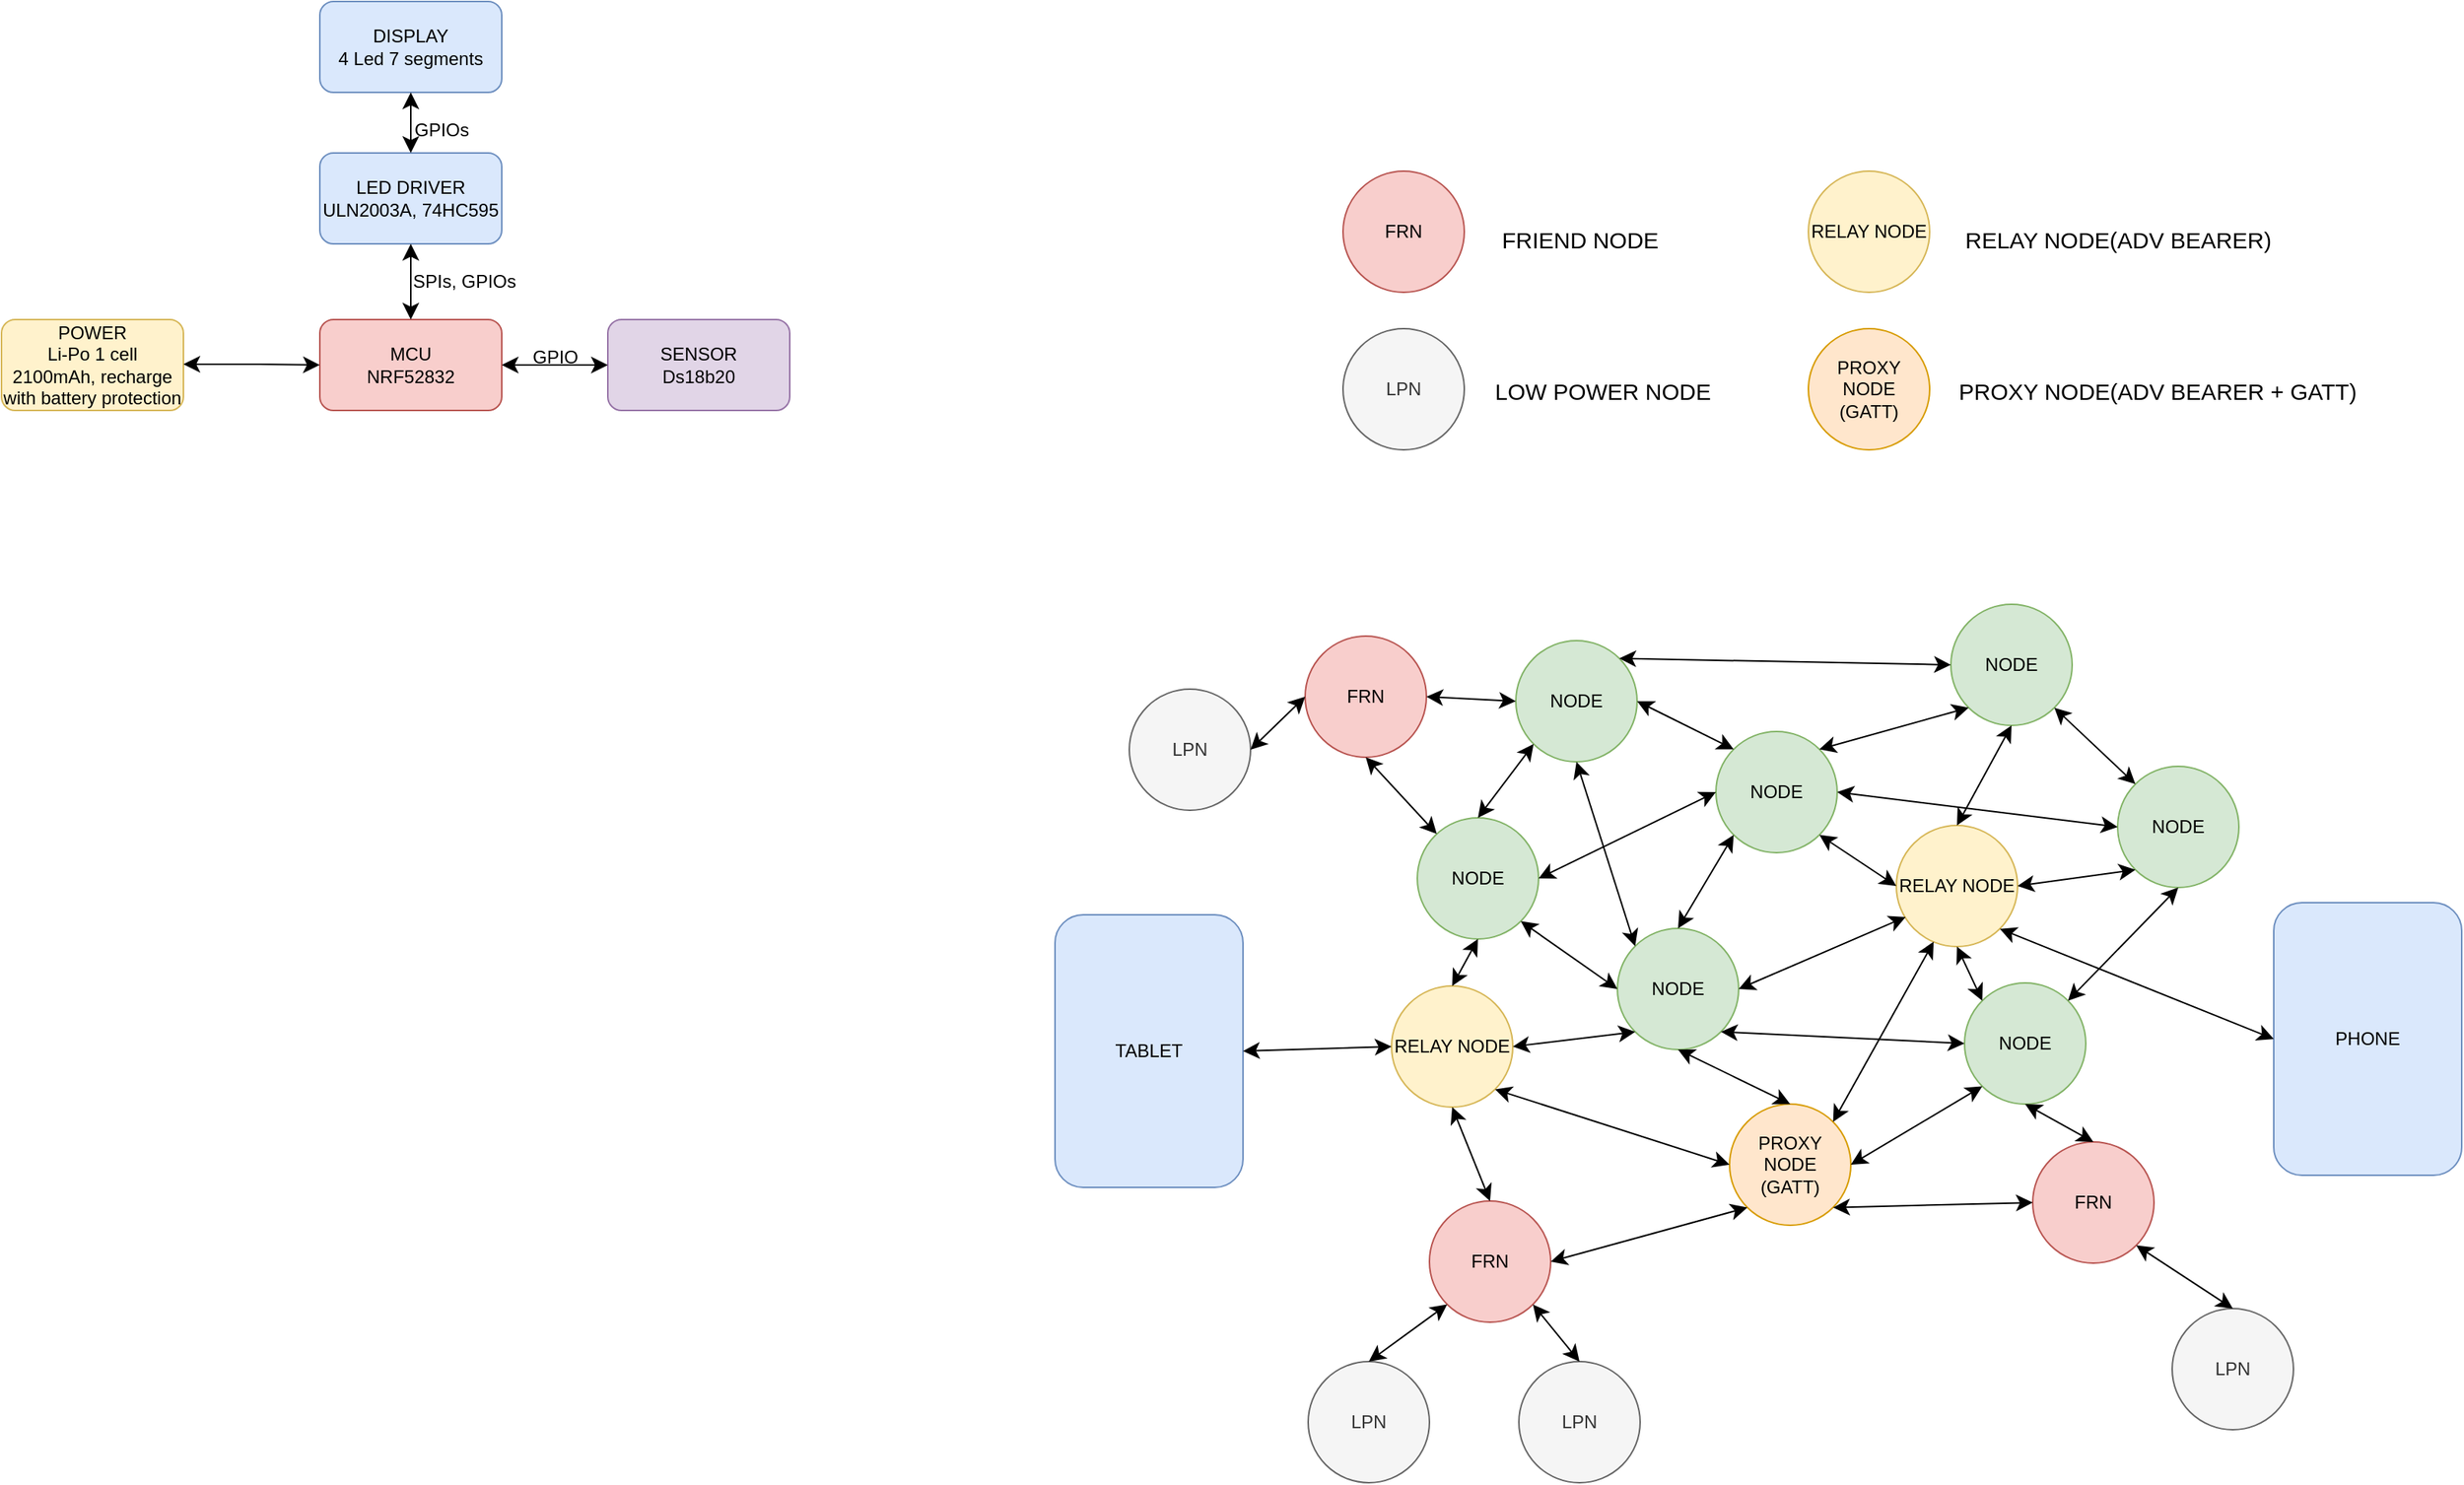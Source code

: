 <mxfile version="22.1.7" type="github">
  <diagram name="Page-1" id="N7261xUqCjl8Fi72w4pC">
    <mxGraphModel dx="3437" dy="962" grid="0" gridSize="10" guides="1" tooltips="1" connect="1" arrows="1" fold="1" page="1" pageScale="1" pageWidth="850" pageHeight="1100" math="0" shadow="0">
      <root>
        <mxCell id="0" />
        <mxCell id="1" parent="0" />
        <mxCell id="Hw3azUIHg1GW80chGdwD-1" value="MCU&lt;br&gt;NRF52832" style="rounded=1;whiteSpace=wrap;html=1;fillColor=#f8cecc;strokeColor=#b85450;" vertex="1" parent="1">
          <mxGeometry x="-1430" y="258" width="120" height="60" as="geometry" />
        </mxCell>
        <mxCell id="Hw3azUIHg1GW80chGdwD-2" value="DISPLAY&lt;br&gt;4 Led 7 segments" style="rounded=1;whiteSpace=wrap;html=1;fillColor=#dae8fc;strokeColor=#6c8ebf;" vertex="1" parent="1">
          <mxGeometry x="-1430" y="48" width="120" height="60" as="geometry" />
        </mxCell>
        <mxCell id="Hw3azUIHg1GW80chGdwD-3" value="LED DRIVER&lt;br&gt;ULN2003A, 74HC595" style="rounded=1;whiteSpace=wrap;html=1;fillColor=#dae8fc;strokeColor=#6c8ebf;" vertex="1" parent="1">
          <mxGeometry x="-1430" y="148" width="120" height="60" as="geometry" />
        </mxCell>
        <mxCell id="Hw3azUIHg1GW80chGdwD-4" value="" style="edgeStyle=none;orthogonalLoop=1;jettySize=auto;html=1;endArrow=classic;startArrow=classic;endSize=8;startSize=8;rounded=0;exitX=0.5;exitY=1;exitDx=0;exitDy=0;entryX=0.5;entryY=0;entryDx=0;entryDy=0;" edge="1" parent="1" source="Hw3azUIHg1GW80chGdwD-3" target="Hw3azUIHg1GW80chGdwD-1">
          <mxGeometry width="100" relative="1" as="geometry">
            <mxPoint x="-1330" y="238" as="sourcePoint" />
            <mxPoint x="-1230" y="238" as="targetPoint" />
            <Array as="points" />
          </mxGeometry>
        </mxCell>
        <mxCell id="Hw3azUIHg1GW80chGdwD-5" value="SPIs, GPIOs" style="text;html=1;align=center;verticalAlign=middle;resizable=0;points=[];autosize=1;strokeColor=none;fillColor=none;" vertex="1" parent="1">
          <mxGeometry x="-1380" y="218" width="90" height="30" as="geometry" />
        </mxCell>
        <mxCell id="Hw3azUIHg1GW80chGdwD-6" value="GPIOs" style="text;html=1;align=center;verticalAlign=middle;resizable=0;points=[];autosize=1;strokeColor=none;fillColor=none;" vertex="1" parent="1">
          <mxGeometry x="-1380" y="118" width="60" height="30" as="geometry" />
        </mxCell>
        <mxCell id="Hw3azUIHg1GW80chGdwD-7" value="" style="edgeStyle=none;orthogonalLoop=1;jettySize=auto;html=1;endArrow=classic;startArrow=classic;endSize=8;startSize=8;rounded=0;exitX=0.5;exitY=1;exitDx=0;exitDy=0;entryX=0.5;entryY=0;entryDx=0;entryDy=0;" edge="1" parent="1" source="Hw3azUIHg1GW80chGdwD-2" target="Hw3azUIHg1GW80chGdwD-3">
          <mxGeometry width="100" relative="1" as="geometry">
            <mxPoint x="-1520" y="128" as="sourcePoint" />
            <mxPoint x="-1420" y="128" as="targetPoint" />
            <Array as="points" />
          </mxGeometry>
        </mxCell>
        <mxCell id="Hw3azUIHg1GW80chGdwD-8" value="POWER&lt;br&gt;Li-Po 1 cell&lt;br&gt;2100mAh, recharge with battery protection" style="rounded=1;whiteSpace=wrap;html=1;fillColor=#fff2cc;strokeColor=#d6b656;" vertex="1" parent="1">
          <mxGeometry x="-1640" y="258" width="120" height="60" as="geometry" />
        </mxCell>
        <mxCell id="Hw3azUIHg1GW80chGdwD-9" value="" style="edgeStyle=none;orthogonalLoop=1;jettySize=auto;html=1;endArrow=classic;startArrow=classic;endSize=8;startSize=8;rounded=0;entryX=0;entryY=0.5;entryDx=0;entryDy=0;" edge="1" parent="1" target="Hw3azUIHg1GW80chGdwD-1">
          <mxGeometry width="100" relative="1" as="geometry">
            <mxPoint x="-1520" y="287.5" as="sourcePoint" />
            <mxPoint x="-1440" y="288" as="targetPoint" />
            <Array as="points">
              <mxPoint x="-1470" y="287.5" />
            </Array>
          </mxGeometry>
        </mxCell>
        <mxCell id="Hw3azUIHg1GW80chGdwD-11" value="SENSOR&lt;br&gt;Ds18b20" style="rounded=1;whiteSpace=wrap;html=1;fillColor=#e1d5e7;strokeColor=#9673a6;" vertex="1" parent="1">
          <mxGeometry x="-1240" y="258" width="120" height="60" as="geometry" />
        </mxCell>
        <mxCell id="Hw3azUIHg1GW80chGdwD-12" value="" style="edgeStyle=none;orthogonalLoop=1;jettySize=auto;html=1;endArrow=classic;startArrow=classic;endSize=8;startSize=8;rounded=0;" edge="1" parent="1">
          <mxGeometry width="100" relative="1" as="geometry">
            <mxPoint x="-1310" y="288" as="sourcePoint" />
            <mxPoint x="-1240" y="288" as="targetPoint" />
            <Array as="points" />
          </mxGeometry>
        </mxCell>
        <mxCell id="Hw3azUIHg1GW80chGdwD-13" value="GPIO" style="text;html=1;align=center;verticalAlign=middle;resizable=0;points=[];autosize=1;strokeColor=none;fillColor=none;" vertex="1" parent="1">
          <mxGeometry x="-1300" y="268" width="50" height="30" as="geometry" />
        </mxCell>
        <mxCell id="Hw3azUIHg1GW80chGdwD-14" value="NODE" style="ellipse;whiteSpace=wrap;html=1;aspect=fixed;fillColor=#d5e8d4;strokeColor=#82b366;" vertex="1" parent="1">
          <mxGeometry x="-641" y="470" width="80" height="80" as="geometry" />
        </mxCell>
        <mxCell id="Hw3azUIHg1GW80chGdwD-15" value="LPN" style="ellipse;whiteSpace=wrap;html=1;fillColor=#f5f5f5;fontColor=#333333;strokeColor=#666666;" vertex="1" parent="1">
          <mxGeometry x="-208" y="911" width="80" height="80" as="geometry" />
        </mxCell>
        <mxCell id="Hw3azUIHg1GW80chGdwD-16" value="FRN" style="ellipse;whiteSpace=wrap;html=1;fillColor=#f8cecc;strokeColor=#b85450;" vertex="1" parent="1">
          <mxGeometry x="-300" y="801" width="80" height="80" as="geometry" />
        </mxCell>
        <mxCell id="Hw3azUIHg1GW80chGdwD-17" value="RELAY NODE" style="ellipse;whiteSpace=wrap;html=1;fillColor=#fff2cc;strokeColor=#d6b656;" vertex="1" parent="1">
          <mxGeometry x="-723" y="698" width="80" height="80" as="geometry" />
        </mxCell>
        <mxCell id="Hw3azUIHg1GW80chGdwD-18" value="FRN" style="ellipse;whiteSpace=wrap;html=1;fillColor=#f8cecc;strokeColor=#b85450;" vertex="1" parent="1">
          <mxGeometry x="-780" y="467" width="80" height="80" as="geometry" />
        </mxCell>
        <mxCell id="Hw3azUIHg1GW80chGdwD-19" value="LPN" style="ellipse;whiteSpace=wrap;html=1;fillColor=#f5f5f5;fontColor=#333333;strokeColor=#666666;" vertex="1" parent="1">
          <mxGeometry x="-896" y="502" width="80" height="80" as="geometry" />
        </mxCell>
        <mxCell id="Hw3azUIHg1GW80chGdwD-21" value="RELAY NODE" style="ellipse;whiteSpace=wrap;html=1;fillColor=#fff2cc;strokeColor=#d6b656;" vertex="1" parent="1">
          <mxGeometry x="-390" y="592" width="80" height="80" as="geometry" />
        </mxCell>
        <mxCell id="Hw3azUIHg1GW80chGdwD-22" value="NODE" style="ellipse;whiteSpace=wrap;html=1;aspect=fixed;fillColor=#d5e8d4;strokeColor=#82b366;" vertex="1" parent="1">
          <mxGeometry x="-574" y="660" width="80" height="80" as="geometry" />
        </mxCell>
        <mxCell id="Hw3azUIHg1GW80chGdwD-23" value="NODE" style="ellipse;whiteSpace=wrap;html=1;aspect=fixed;fillColor=#d5e8d4;strokeColor=#82b366;" vertex="1" parent="1">
          <mxGeometry x="-509" y="530" width="80" height="80" as="geometry" />
        </mxCell>
        <mxCell id="Hw3azUIHg1GW80chGdwD-24" value="NODE" style="ellipse;whiteSpace=wrap;html=1;aspect=fixed;fillColor=#d5e8d4;strokeColor=#82b366;" vertex="1" parent="1">
          <mxGeometry x="-706" y="587" width="80" height="80" as="geometry" />
        </mxCell>
        <mxCell id="Hw3azUIHg1GW80chGdwD-25" value="LPN" style="ellipse;whiteSpace=wrap;html=1;fillColor=#f5f5f5;fontColor=#333333;strokeColor=#666666;" vertex="1" parent="1">
          <mxGeometry x="-639" y="946" width="80" height="80" as="geometry" />
        </mxCell>
        <mxCell id="Hw3azUIHg1GW80chGdwD-26" value="LPN" style="ellipse;whiteSpace=wrap;html=1;fillColor=#f5f5f5;fontColor=#333333;strokeColor=#666666;" vertex="1" parent="1">
          <mxGeometry x="-778" y="946" width="80" height="80" as="geometry" />
        </mxCell>
        <mxCell id="Hw3azUIHg1GW80chGdwD-30" value="PROXY NODE&lt;br&gt;(GATT)" style="ellipse;whiteSpace=wrap;html=1;fillColor=#ffe6cc;strokeColor=#d79b00;" vertex="1" parent="1">
          <mxGeometry x="-500" y="776" width="80" height="80" as="geometry" />
        </mxCell>
        <mxCell id="Hw3azUIHg1GW80chGdwD-32" value="FRN" style="ellipse;whiteSpace=wrap;html=1;fillColor=#f8cecc;strokeColor=#b85450;" vertex="1" parent="1">
          <mxGeometry x="-698" y="840" width="80" height="80" as="geometry" />
        </mxCell>
        <mxCell id="Hw3azUIHg1GW80chGdwD-33" value="PHONE" style="whiteSpace=wrap;html=1;fillColor=#dae8fc;strokeColor=#6c8ebf;rounded=1;" vertex="1" parent="1">
          <mxGeometry x="-141" y="643" width="124" height="180" as="geometry" />
        </mxCell>
        <mxCell id="Hw3azUIHg1GW80chGdwD-34" value="TABLET" style="whiteSpace=wrap;html=1;fillColor=#dae8fc;strokeColor=#6c8ebf;rounded=1;" vertex="1" parent="1">
          <mxGeometry x="-945" y="651" width="124" height="180" as="geometry" />
        </mxCell>
        <mxCell id="Hw3azUIHg1GW80chGdwD-36" value="" style="edgeStyle=none;orthogonalLoop=1;jettySize=auto;html=1;endArrow=classic;startArrow=classic;endSize=8;startSize=8;rounded=0;exitX=0;exitY=0.5;exitDx=0;exitDy=0;entryX=1;entryY=0.5;entryDx=0;entryDy=0;" edge="1" parent="1" source="Hw3azUIHg1GW80chGdwD-18" target="Hw3azUIHg1GW80chGdwD-19">
          <mxGeometry width="100" relative="1" as="geometry">
            <mxPoint x="-654" y="547" as="sourcePoint" />
            <mxPoint x="-906" y="527" as="targetPoint" />
            <Array as="points" />
          </mxGeometry>
        </mxCell>
        <mxCell id="Hw3azUIHg1GW80chGdwD-37" value="" style="edgeStyle=none;orthogonalLoop=1;jettySize=auto;html=1;endArrow=classic;startArrow=classic;endSize=8;startSize=8;rounded=0;exitX=1;exitY=1;exitDx=0;exitDy=0;entryX=0.5;entryY=0;entryDx=0;entryDy=0;" edge="1" parent="1" source="Hw3azUIHg1GW80chGdwD-16" target="Hw3azUIHg1GW80chGdwD-15">
          <mxGeometry width="100" relative="1" as="geometry">
            <mxPoint x="-247" y="890" as="sourcePoint" />
            <mxPoint x="-147" y="890" as="targetPoint" />
            <Array as="points" />
          </mxGeometry>
        </mxCell>
        <mxCell id="Hw3azUIHg1GW80chGdwD-38" value="" style="edgeStyle=none;orthogonalLoop=1;jettySize=auto;html=1;endArrow=classic;startArrow=classic;endSize=8;startSize=8;rounded=0;exitX=1;exitY=1;exitDx=0;exitDy=0;entryX=0.5;entryY=0;entryDx=0;entryDy=0;" edge="1" parent="1" source="Hw3azUIHg1GW80chGdwD-32" target="Hw3azUIHg1GW80chGdwD-25">
          <mxGeometry width="100" relative="1" as="geometry">
            <mxPoint x="-698" y="934" as="sourcePoint" />
            <mxPoint x="-598" y="934" as="targetPoint" />
            <Array as="points" />
          </mxGeometry>
        </mxCell>
        <mxCell id="Hw3azUIHg1GW80chGdwD-39" value="" style="edgeStyle=none;orthogonalLoop=1;jettySize=auto;html=1;endArrow=classic;startArrow=classic;endSize=8;startSize=8;rounded=0;entryX=0;entryY=1;entryDx=0;entryDy=0;exitX=0.5;exitY=0;exitDx=0;exitDy=0;" edge="1" parent="1" source="Hw3azUIHg1GW80chGdwD-26" target="Hw3azUIHg1GW80chGdwD-32">
          <mxGeometry width="100" relative="1" as="geometry">
            <mxPoint x="-833" y="916" as="sourcePoint" />
            <mxPoint x="-733" y="916" as="targetPoint" />
            <Array as="points" />
          </mxGeometry>
        </mxCell>
        <mxCell id="Hw3azUIHg1GW80chGdwD-40" value="NODE" style="ellipse;whiteSpace=wrap;html=1;aspect=fixed;fillColor=#d5e8d4;strokeColor=#82b366;" vertex="1" parent="1">
          <mxGeometry x="-354" y="446" width="80" height="80" as="geometry" />
        </mxCell>
        <mxCell id="Hw3azUIHg1GW80chGdwD-41" value="NODE" style="ellipse;whiteSpace=wrap;html=1;aspect=fixed;fillColor=#d5e8d4;strokeColor=#82b366;" vertex="1" parent="1">
          <mxGeometry x="-244" y="553" width="80" height="80" as="geometry" />
        </mxCell>
        <mxCell id="Hw3azUIHg1GW80chGdwD-42" value="NODE" style="ellipse;whiteSpace=wrap;html=1;aspect=fixed;fillColor=#d5e8d4;strokeColor=#82b366;" vertex="1" parent="1">
          <mxGeometry x="-345" y="696" width="80" height="80" as="geometry" />
        </mxCell>
        <mxCell id="Hw3azUIHg1GW80chGdwD-43" value="" style="edgeStyle=none;orthogonalLoop=1;jettySize=auto;html=1;endArrow=classic;startArrow=classic;endSize=8;startSize=8;rounded=0;exitX=0.5;exitY=0;exitDx=0;exitDy=0;entryX=0;entryY=1;entryDx=0;entryDy=0;" edge="1" parent="1" source="Hw3azUIHg1GW80chGdwD-22" target="Hw3azUIHg1GW80chGdwD-23">
          <mxGeometry width="100" relative="1" as="geometry">
            <mxPoint x="-520" y="653" as="sourcePoint" />
            <mxPoint x="-420" y="653" as="targetPoint" />
            <Array as="points" />
          </mxGeometry>
        </mxCell>
        <mxCell id="Hw3azUIHg1GW80chGdwD-44" value="" style="edgeStyle=none;orthogonalLoop=1;jettySize=auto;html=1;endArrow=classic;startArrow=classic;endSize=8;startSize=8;rounded=0;exitX=1;exitY=1;exitDx=0;exitDy=0;entryX=0;entryY=0.5;entryDx=0;entryDy=0;" edge="1" parent="1" source="Hw3azUIHg1GW80chGdwD-24" target="Hw3azUIHg1GW80chGdwD-22">
          <mxGeometry width="100" relative="1" as="geometry">
            <mxPoint x="-652" y="633" as="sourcePoint" />
            <mxPoint x="-552" y="633" as="targetPoint" />
            <Array as="points" />
          </mxGeometry>
        </mxCell>
        <mxCell id="Hw3azUIHg1GW80chGdwD-45" value="" style="edgeStyle=none;orthogonalLoop=1;jettySize=auto;html=1;endArrow=classic;startArrow=classic;endSize=8;startSize=8;rounded=0;entryX=0;entryY=1;entryDx=0;entryDy=0;exitX=0.5;exitY=0;exitDx=0;exitDy=0;" edge="1" parent="1" source="Hw3azUIHg1GW80chGdwD-24" target="Hw3azUIHg1GW80chGdwD-14">
          <mxGeometry width="100" relative="1" as="geometry">
            <mxPoint x="-673" y="575" as="sourcePoint" />
            <mxPoint x="-573" y="575" as="targetPoint" />
            <Array as="points" />
          </mxGeometry>
        </mxCell>
        <mxCell id="Hw3azUIHg1GW80chGdwD-47" value="" style="edgeStyle=none;orthogonalLoop=1;jettySize=auto;html=1;endArrow=classic;startArrow=classic;endSize=8;startSize=8;rounded=0;entryX=0;entryY=0;entryDx=0;entryDy=0;exitX=1;exitY=0.5;exitDx=0;exitDy=0;" edge="1" parent="1" source="Hw3azUIHg1GW80chGdwD-14" target="Hw3azUIHg1GW80chGdwD-23">
          <mxGeometry width="100" relative="1" as="geometry">
            <mxPoint x="-562" y="529" as="sourcePoint" />
            <mxPoint x="-505" y="518" as="targetPoint" />
            <Array as="points" />
          </mxGeometry>
        </mxCell>
        <mxCell id="Hw3azUIHg1GW80chGdwD-48" value="" style="edgeStyle=none;orthogonalLoop=1;jettySize=auto;html=1;endArrow=classic;startArrow=classic;endSize=8;startSize=8;rounded=0;entryX=0;entryY=0.5;entryDx=0;entryDy=0;exitX=1;exitY=0;exitDx=0;exitDy=0;" edge="1" parent="1" source="Hw3azUIHg1GW80chGdwD-14" target="Hw3azUIHg1GW80chGdwD-40">
          <mxGeometry width="100" relative="1" as="geometry">
            <mxPoint x="-551" y="520" as="sourcePoint" />
            <mxPoint x="-487" y="552" as="targetPoint" />
            <Array as="points" />
          </mxGeometry>
        </mxCell>
        <mxCell id="Hw3azUIHg1GW80chGdwD-49" value="" style="edgeStyle=none;orthogonalLoop=1;jettySize=auto;html=1;endArrow=classic;startArrow=classic;endSize=8;startSize=8;rounded=0;entryX=0;entryY=1;entryDx=0;entryDy=0;exitX=1;exitY=0;exitDx=0;exitDy=0;" edge="1" parent="1" source="Hw3azUIHg1GW80chGdwD-23" target="Hw3azUIHg1GW80chGdwD-40">
          <mxGeometry width="100" relative="1" as="geometry">
            <mxPoint x="-563" y="492" as="sourcePoint" />
            <mxPoint x="-344" y="496" as="targetPoint" />
            <Array as="points" />
          </mxGeometry>
        </mxCell>
        <mxCell id="Hw3azUIHg1GW80chGdwD-50" value="" style="edgeStyle=none;orthogonalLoop=1;jettySize=auto;html=1;endArrow=classic;startArrow=classic;endSize=8;startSize=8;rounded=0;entryX=0;entryY=0.5;entryDx=0;entryDy=0;exitX=1;exitY=1;exitDx=0;exitDy=0;" edge="1" parent="1" source="Hw3azUIHg1GW80chGdwD-23" target="Hw3azUIHg1GW80chGdwD-21">
          <mxGeometry width="100" relative="1" as="geometry">
            <mxPoint x="-431" y="552" as="sourcePoint" />
            <mxPoint x="-304" y="536" as="targetPoint" />
            <Array as="points" />
          </mxGeometry>
        </mxCell>
        <mxCell id="Hw3azUIHg1GW80chGdwD-51" value="" style="edgeStyle=none;orthogonalLoop=1;jettySize=auto;html=1;endArrow=classic;startArrow=classic;endSize=8;startSize=8;rounded=0;entryX=0;entryY=0.5;entryDx=0;entryDy=0;exitX=1;exitY=0.5;exitDx=0;exitDy=0;" edge="1" parent="1" source="Hw3azUIHg1GW80chGdwD-23" target="Hw3azUIHg1GW80chGdwD-41">
          <mxGeometry width="100" relative="1" as="geometry">
            <mxPoint x="-421" y="562" as="sourcePoint" />
            <mxPoint x="-294" y="546" as="targetPoint" />
            <Array as="points" />
          </mxGeometry>
        </mxCell>
        <mxCell id="Hw3azUIHg1GW80chGdwD-52" value="" style="edgeStyle=none;orthogonalLoop=1;jettySize=auto;html=1;endArrow=classic;startArrow=classic;endSize=8;startSize=8;rounded=0;entryX=0.077;entryY=0.756;entryDx=0;entryDy=0;exitX=1;exitY=0.5;exitDx=0;exitDy=0;entryPerimeter=0;" edge="1" parent="1" source="Hw3azUIHg1GW80chGdwD-22" target="Hw3azUIHg1GW80chGdwD-21">
          <mxGeometry width="100" relative="1" as="geometry">
            <mxPoint x="-411" y="572" as="sourcePoint" />
            <mxPoint x="-284" y="556" as="targetPoint" />
            <Array as="points" />
          </mxGeometry>
        </mxCell>
        <mxCell id="Hw3azUIHg1GW80chGdwD-54" value="" style="edgeStyle=none;orthogonalLoop=1;jettySize=auto;html=1;endArrow=classic;startArrow=classic;endSize=8;startSize=8;rounded=0;exitX=1;exitY=1;exitDx=0;exitDy=0;entryX=0;entryY=0;entryDx=0;entryDy=0;" edge="1" parent="1" source="Hw3azUIHg1GW80chGdwD-40" target="Hw3azUIHg1GW80chGdwD-41">
          <mxGeometry width="100" relative="1" as="geometry">
            <mxPoint x="-292" y="531" as="sourcePoint" />
            <mxPoint x="-192" y="531" as="targetPoint" />
            <Array as="points" />
          </mxGeometry>
        </mxCell>
        <mxCell id="Hw3azUIHg1GW80chGdwD-55" value="" style="edgeStyle=none;orthogonalLoop=1;jettySize=auto;html=1;endArrow=classic;startArrow=classic;endSize=8;startSize=8;rounded=0;exitX=1;exitY=0.5;exitDx=0;exitDy=0;entryX=0;entryY=1;entryDx=0;entryDy=0;" edge="1" parent="1" source="Hw3azUIHg1GW80chGdwD-21" target="Hw3azUIHg1GW80chGdwD-41">
          <mxGeometry width="100" relative="1" as="geometry">
            <mxPoint x="-276" y="524" as="sourcePoint" />
            <mxPoint x="-222" y="575" as="targetPoint" />
            <Array as="points" />
          </mxGeometry>
        </mxCell>
        <mxCell id="Hw3azUIHg1GW80chGdwD-56" value="" style="edgeStyle=none;orthogonalLoop=1;jettySize=auto;html=1;endArrow=classic;startArrow=classic;endSize=8;startSize=8;rounded=0;exitX=1;exitY=0;exitDx=0;exitDy=0;entryX=0.5;entryY=1;entryDx=0;entryDy=0;" edge="1" parent="1" source="Hw3azUIHg1GW80chGdwD-42" target="Hw3azUIHg1GW80chGdwD-41">
          <mxGeometry width="100" relative="1" as="geometry">
            <mxPoint x="-300" y="642" as="sourcePoint" />
            <mxPoint x="-222" y="631" as="targetPoint" />
            <Array as="points" />
          </mxGeometry>
        </mxCell>
        <mxCell id="Hw3azUIHg1GW80chGdwD-57" value="" style="edgeStyle=none;orthogonalLoop=1;jettySize=auto;html=1;endArrow=classic;startArrow=classic;endSize=8;startSize=8;rounded=0;exitX=1;exitY=1;exitDx=0;exitDy=0;entryX=0;entryY=0.5;entryDx=0;entryDy=0;" edge="1" parent="1" source="Hw3azUIHg1GW80chGdwD-22" target="Hw3azUIHg1GW80chGdwD-42">
          <mxGeometry width="100" relative="1" as="geometry">
            <mxPoint x="-267" y="718" as="sourcePoint" />
            <mxPoint x="-194" y="643" as="targetPoint" />
            <Array as="points" />
          </mxGeometry>
        </mxCell>
        <mxCell id="Hw3azUIHg1GW80chGdwD-58" value="" style="edgeStyle=none;orthogonalLoop=1;jettySize=auto;html=1;endArrow=classic;startArrow=classic;endSize=8;startSize=8;rounded=0;exitX=0;exitY=0;exitDx=0;exitDy=0;entryX=0.5;entryY=1;entryDx=0;entryDy=0;" edge="1" parent="1" source="Hw3azUIHg1GW80chGdwD-42" target="Hw3azUIHg1GW80chGdwD-21">
          <mxGeometry width="100" relative="1" as="geometry">
            <mxPoint x="-257" y="728" as="sourcePoint" />
            <mxPoint x="-184" y="653" as="targetPoint" />
            <Array as="points" />
          </mxGeometry>
        </mxCell>
        <mxCell id="Hw3azUIHg1GW80chGdwD-59" value="" style="edgeStyle=none;orthogonalLoop=1;jettySize=auto;html=1;endArrow=classic;startArrow=classic;endSize=8;startSize=8;rounded=0;exitX=1;exitY=0.5;exitDx=0;exitDy=0;entryX=0;entryY=1;entryDx=0;entryDy=0;" edge="1" parent="1" source="Hw3azUIHg1GW80chGdwD-17" target="Hw3azUIHg1GW80chGdwD-22">
          <mxGeometry width="100" relative="1" as="geometry">
            <mxPoint x="-247" y="738" as="sourcePoint" />
            <mxPoint x="-174" y="663" as="targetPoint" />
            <Array as="points" />
          </mxGeometry>
        </mxCell>
        <mxCell id="Hw3azUIHg1GW80chGdwD-60" value="" style="edgeStyle=none;orthogonalLoop=1;jettySize=auto;html=1;endArrow=classic;startArrow=classic;endSize=8;startSize=8;rounded=0;exitX=0.5;exitY=0;exitDx=0;exitDy=0;entryX=0.5;entryY=1;entryDx=0;entryDy=0;" edge="1" parent="1" source="Hw3azUIHg1GW80chGdwD-17" target="Hw3azUIHg1GW80chGdwD-24">
          <mxGeometry width="100" relative="1" as="geometry">
            <mxPoint x="-633" y="748" as="sourcePoint" />
            <mxPoint x="-552" y="738" as="targetPoint" />
            <Array as="points" />
          </mxGeometry>
        </mxCell>
        <mxCell id="Hw3azUIHg1GW80chGdwD-61" value="" style="edgeStyle=none;orthogonalLoop=1;jettySize=auto;html=1;endArrow=classic;startArrow=classic;endSize=8;startSize=8;rounded=0;exitX=0.5;exitY=1;exitDx=0;exitDy=0;entryX=0.5;entryY=0;entryDx=0;entryDy=0;" edge="1" parent="1" source="Hw3azUIHg1GW80chGdwD-17" target="Hw3azUIHg1GW80chGdwD-32">
          <mxGeometry width="100" relative="1" as="geometry">
            <mxPoint x="-623" y="758" as="sourcePoint" />
            <mxPoint x="-542" y="748" as="targetPoint" />
            <Array as="points" />
          </mxGeometry>
        </mxCell>
        <mxCell id="Hw3azUIHg1GW80chGdwD-62" value="" style="edgeStyle=none;orthogonalLoop=1;jettySize=auto;html=1;endArrow=classic;startArrow=classic;endSize=8;startSize=8;rounded=0;exitX=0.5;exitY=0;exitDx=0;exitDy=0;entryX=0.5;entryY=1;entryDx=0;entryDy=0;" edge="1" parent="1" source="Hw3azUIHg1GW80chGdwD-30" target="Hw3azUIHg1GW80chGdwD-22">
          <mxGeometry width="100" relative="1" as="geometry">
            <mxPoint x="-633" y="748" as="sourcePoint" />
            <mxPoint x="-552" y="738" as="targetPoint" />
            <Array as="points" />
          </mxGeometry>
        </mxCell>
        <mxCell id="Hw3azUIHg1GW80chGdwD-63" value="" style="edgeStyle=none;orthogonalLoop=1;jettySize=auto;html=1;endArrow=classic;startArrow=classic;endSize=8;startSize=8;rounded=0;exitX=1;exitY=1;exitDx=0;exitDy=0;entryX=0;entryY=0.5;entryDx=0;entryDy=0;" edge="1" parent="1" source="Hw3azUIHg1GW80chGdwD-17" target="Hw3azUIHg1GW80chGdwD-30">
          <mxGeometry width="100" relative="1" as="geometry">
            <mxPoint x="-623" y="758" as="sourcePoint" />
            <mxPoint x="-542" y="748" as="targetPoint" />
            <Array as="points" />
          </mxGeometry>
        </mxCell>
        <mxCell id="Hw3azUIHg1GW80chGdwD-64" value="" style="edgeStyle=none;orthogonalLoop=1;jettySize=auto;html=1;endArrow=classic;startArrow=classic;endSize=8;startSize=8;rounded=0;exitX=1;exitY=0.5;exitDx=0;exitDy=0;entryX=0;entryY=1;entryDx=0;entryDy=0;" edge="1" parent="1" source="Hw3azUIHg1GW80chGdwD-30" target="Hw3azUIHg1GW80chGdwD-42">
          <mxGeometry width="100" relative="1" as="geometry">
            <mxPoint x="-613" y="768" as="sourcePoint" />
            <mxPoint x="-532" y="758" as="targetPoint" />
            <Array as="points" />
          </mxGeometry>
        </mxCell>
        <mxCell id="Hw3azUIHg1GW80chGdwD-65" value="" style="edgeStyle=none;orthogonalLoop=1;jettySize=auto;html=1;endArrow=classic;startArrow=classic;endSize=8;startSize=8;rounded=0;exitX=1;exitY=1;exitDx=0;exitDy=0;entryX=0;entryY=0.5;entryDx=0;entryDy=0;" edge="1" parent="1" source="Hw3azUIHg1GW80chGdwD-30" target="Hw3azUIHg1GW80chGdwD-16">
          <mxGeometry width="100" relative="1" as="geometry">
            <mxPoint x="-603" y="778" as="sourcePoint" />
            <mxPoint x="-522" y="768" as="targetPoint" />
            <Array as="points" />
          </mxGeometry>
        </mxCell>
        <mxCell id="Hw3azUIHg1GW80chGdwD-66" value="" style="edgeStyle=none;orthogonalLoop=1;jettySize=auto;html=1;endArrow=classic;startArrow=classic;endSize=8;startSize=8;rounded=0;exitX=0.5;exitY=1;exitDx=0;exitDy=0;entryX=0.5;entryY=0;entryDx=0;entryDy=0;" edge="1" parent="1" source="Hw3azUIHg1GW80chGdwD-42" target="Hw3azUIHg1GW80chGdwD-16">
          <mxGeometry width="100" relative="1" as="geometry">
            <mxPoint x="-273" y="780" as="sourcePoint" />
            <mxPoint x="-173" y="780" as="targetPoint" />
            <Array as="points" />
          </mxGeometry>
        </mxCell>
        <mxCell id="Hw3azUIHg1GW80chGdwD-67" value="" style="edgeStyle=none;orthogonalLoop=1;jettySize=auto;html=1;endArrow=classic;startArrow=classic;endSize=8;startSize=8;rounded=0;exitX=1;exitY=0.5;exitDx=0;exitDy=0;entryX=0;entryY=1;entryDx=0;entryDy=0;" edge="1" parent="1" source="Hw3azUIHg1GW80chGdwD-32" target="Hw3azUIHg1GW80chGdwD-30">
          <mxGeometry width="100" relative="1" as="geometry">
            <mxPoint x="-607" y="901" as="sourcePoint" />
            <mxPoint x="-507" y="901" as="targetPoint" />
            <Array as="points" />
          </mxGeometry>
        </mxCell>
        <mxCell id="Hw3azUIHg1GW80chGdwD-68" value="" style="edgeStyle=none;orthogonalLoop=1;jettySize=auto;html=1;endArrow=classic;startArrow=classic;endSize=8;startSize=8;rounded=0;entryX=0;entryY=0.5;entryDx=0;entryDy=0;exitX=1;exitY=0.5;exitDx=0;exitDy=0;" edge="1" parent="1" source="Hw3azUIHg1GW80chGdwD-18" target="Hw3azUIHg1GW80chGdwD-14">
          <mxGeometry width="100" relative="1" as="geometry">
            <mxPoint x="-825" y="614" as="sourcePoint" />
            <mxPoint x="-725" y="614" as="targetPoint" />
            <Array as="points" />
          </mxGeometry>
        </mxCell>
        <mxCell id="Hw3azUIHg1GW80chGdwD-69" value="" style="edgeStyle=none;orthogonalLoop=1;jettySize=auto;html=1;endArrow=classic;startArrow=classic;endSize=8;startSize=8;rounded=0;exitX=0.5;exitY=1;exitDx=0;exitDy=0;" edge="1" parent="1" source="Hw3azUIHg1GW80chGdwD-18" target="Hw3azUIHg1GW80chGdwD-24">
          <mxGeometry width="100" relative="1" as="geometry">
            <mxPoint x="-690" y="517" as="sourcePoint" />
            <mxPoint x="-631" y="520" as="targetPoint" />
            <Array as="points" />
          </mxGeometry>
        </mxCell>
        <mxCell id="Hw3azUIHg1GW80chGdwD-70" value="" style="edgeStyle=none;orthogonalLoop=1;jettySize=auto;html=1;endArrow=classic;startArrow=classic;endSize=8;startSize=8;rounded=0;exitX=1;exitY=0.5;exitDx=0;exitDy=0;entryX=0;entryY=0.5;entryDx=0;entryDy=0;" edge="1" parent="1" source="Hw3azUIHg1GW80chGdwD-24" target="Hw3azUIHg1GW80chGdwD-23">
          <mxGeometry width="100" relative="1" as="geometry">
            <mxPoint x="-613" y="596" as="sourcePoint" />
            <mxPoint x="-513" y="596" as="targetPoint" />
            <Array as="points" />
          </mxGeometry>
        </mxCell>
        <mxCell id="Hw3azUIHg1GW80chGdwD-71" value="" style="edgeStyle=none;orthogonalLoop=1;jettySize=auto;html=1;endArrow=classic;startArrow=classic;endSize=8;startSize=8;rounded=0;exitX=0.5;exitY=1;exitDx=0;exitDy=0;entryX=0;entryY=0;entryDx=0;entryDy=0;" edge="1" parent="1" source="Hw3azUIHg1GW80chGdwD-14" target="Hw3azUIHg1GW80chGdwD-22">
          <mxGeometry width="100" relative="1" as="geometry">
            <mxPoint x="-636" y="589" as="sourcePoint" />
            <mxPoint x="-536" y="589" as="targetPoint" />
            <Array as="points" />
          </mxGeometry>
        </mxCell>
        <mxCell id="Hw3azUIHg1GW80chGdwD-72" value="" style="edgeStyle=none;orthogonalLoop=1;jettySize=auto;html=1;endArrow=classic;startArrow=classic;endSize=8;startSize=8;rounded=0;exitX=0.5;exitY=1;exitDx=0;exitDy=0;entryX=0.5;entryY=0;entryDx=0;entryDy=0;" edge="1" parent="1" source="Hw3azUIHg1GW80chGdwD-40" target="Hw3azUIHg1GW80chGdwD-21">
          <mxGeometry width="100" relative="1" as="geometry">
            <mxPoint x="-339" y="557" as="sourcePoint" />
            <mxPoint x="-239" y="557" as="targetPoint" />
            <Array as="points" />
          </mxGeometry>
        </mxCell>
        <mxCell id="Hw3azUIHg1GW80chGdwD-73" value="" style="edgeStyle=none;orthogonalLoop=1;jettySize=auto;html=1;endArrow=classic;startArrow=classic;endSize=8;startSize=8;rounded=0;exitX=0.308;exitY=0.96;exitDx=0;exitDy=0;exitPerimeter=0;entryX=1;entryY=0;entryDx=0;entryDy=0;" edge="1" parent="1" source="Hw3azUIHg1GW80chGdwD-21" target="Hw3azUIHg1GW80chGdwD-30">
          <mxGeometry width="100" relative="1" as="geometry">
            <mxPoint x="-406" y="933" as="sourcePoint" />
            <mxPoint x="-306" y="933" as="targetPoint" />
            <Array as="points" />
          </mxGeometry>
        </mxCell>
        <mxCell id="Hw3azUIHg1GW80chGdwD-74" value="" style="edgeStyle=none;orthogonalLoop=1;jettySize=auto;html=1;endArrow=classic;startArrow=classic;endSize=8;startSize=8;rounded=0;entryX=0;entryY=0.5;entryDx=0;entryDy=0;exitX=1;exitY=0.5;exitDx=0;exitDy=0;" edge="1" parent="1" source="Hw3azUIHg1GW80chGdwD-34" target="Hw3azUIHg1GW80chGdwD-17">
          <mxGeometry width="100" relative="1" as="geometry">
            <mxPoint x="-812" y="736" as="sourcePoint" />
            <mxPoint x="-712" y="736" as="targetPoint" />
            <Array as="points" />
          </mxGeometry>
        </mxCell>
        <mxCell id="Hw3azUIHg1GW80chGdwD-75" value="" style="edgeStyle=none;orthogonalLoop=1;jettySize=auto;html=1;endArrow=classic;startArrow=classic;endSize=8;startSize=8;rounded=0;exitX=1;exitY=1;exitDx=0;exitDy=0;entryX=0;entryY=0.5;entryDx=0;entryDy=0;" edge="1" parent="1" source="Hw3azUIHg1GW80chGdwD-21" target="Hw3azUIHg1GW80chGdwD-33">
          <mxGeometry width="100" relative="1" as="geometry">
            <mxPoint x="-340" y="653" as="sourcePoint" />
            <mxPoint x="-240" y="653" as="targetPoint" />
            <Array as="points" />
          </mxGeometry>
        </mxCell>
        <mxCell id="Hw3azUIHg1GW80chGdwD-76" value="FRN" style="ellipse;whiteSpace=wrap;html=1;fillColor=#f8cecc;strokeColor=#b85450;" vertex="1" parent="1">
          <mxGeometry x="-755" y="160" width="80" height="80" as="geometry" />
        </mxCell>
        <mxCell id="Hw3azUIHg1GW80chGdwD-77" value="FRIEND NODE" style="text;html=1;align=center;verticalAlign=middle;resizable=0;points=[];autosize=1;strokeColor=none;fillColor=none;fontSize=15;" vertex="1" parent="1">
          <mxGeometry x="-660" y="190" width="121" height="30" as="geometry" />
        </mxCell>
        <mxCell id="Hw3azUIHg1GW80chGdwD-78" value="LPN" style="ellipse;whiteSpace=wrap;html=1;fillColor=#f5f5f5;fontColor=#333333;strokeColor=#666666;" vertex="1" parent="1">
          <mxGeometry x="-755" y="264" width="80" height="80" as="geometry" />
        </mxCell>
        <mxCell id="Hw3azUIHg1GW80chGdwD-79" value="LOW POWER NODE" style="text;html=1;align=center;verticalAlign=middle;resizable=0;points=[];autosize=1;strokeColor=none;fillColor=none;fontSize=15;" vertex="1" parent="1">
          <mxGeometry x="-665" y="290" width="161" height="30" as="geometry" />
        </mxCell>
        <mxCell id="Hw3azUIHg1GW80chGdwD-81" value="RELAY NODE" style="ellipse;whiteSpace=wrap;html=1;fillColor=#fff2cc;strokeColor=#d6b656;" vertex="1" parent="1">
          <mxGeometry x="-448" y="160" width="80" height="80" as="geometry" />
        </mxCell>
        <mxCell id="Hw3azUIHg1GW80chGdwD-82" value="RELAY NODE(ADV BEARER)" style="text;html=1;align=center;verticalAlign=middle;resizable=0;points=[];autosize=1;strokeColor=none;fillColor=none;fontSize=15;" vertex="1" parent="1">
          <mxGeometry x="-354" y="190" width="220" height="30" as="geometry" />
        </mxCell>
        <mxCell id="Hw3azUIHg1GW80chGdwD-83" value="PROXY NODE&lt;br&gt;(GATT)" style="ellipse;whiteSpace=wrap;html=1;fillColor=#ffe6cc;strokeColor=#d79b00;" vertex="1" parent="1">
          <mxGeometry x="-448" y="264" width="80" height="80" as="geometry" />
        </mxCell>
        <mxCell id="Hw3azUIHg1GW80chGdwD-84" value="PROXY NODE(ADV BEARER + GATT)" style="text;html=1;align=center;verticalAlign=middle;resizable=0;points=[];autosize=1;strokeColor=none;fillColor=none;fontSize=15;" vertex="1" parent="1">
          <mxGeometry x="-358" y="290" width="280" height="30" as="geometry" />
        </mxCell>
      </root>
    </mxGraphModel>
  </diagram>
</mxfile>
